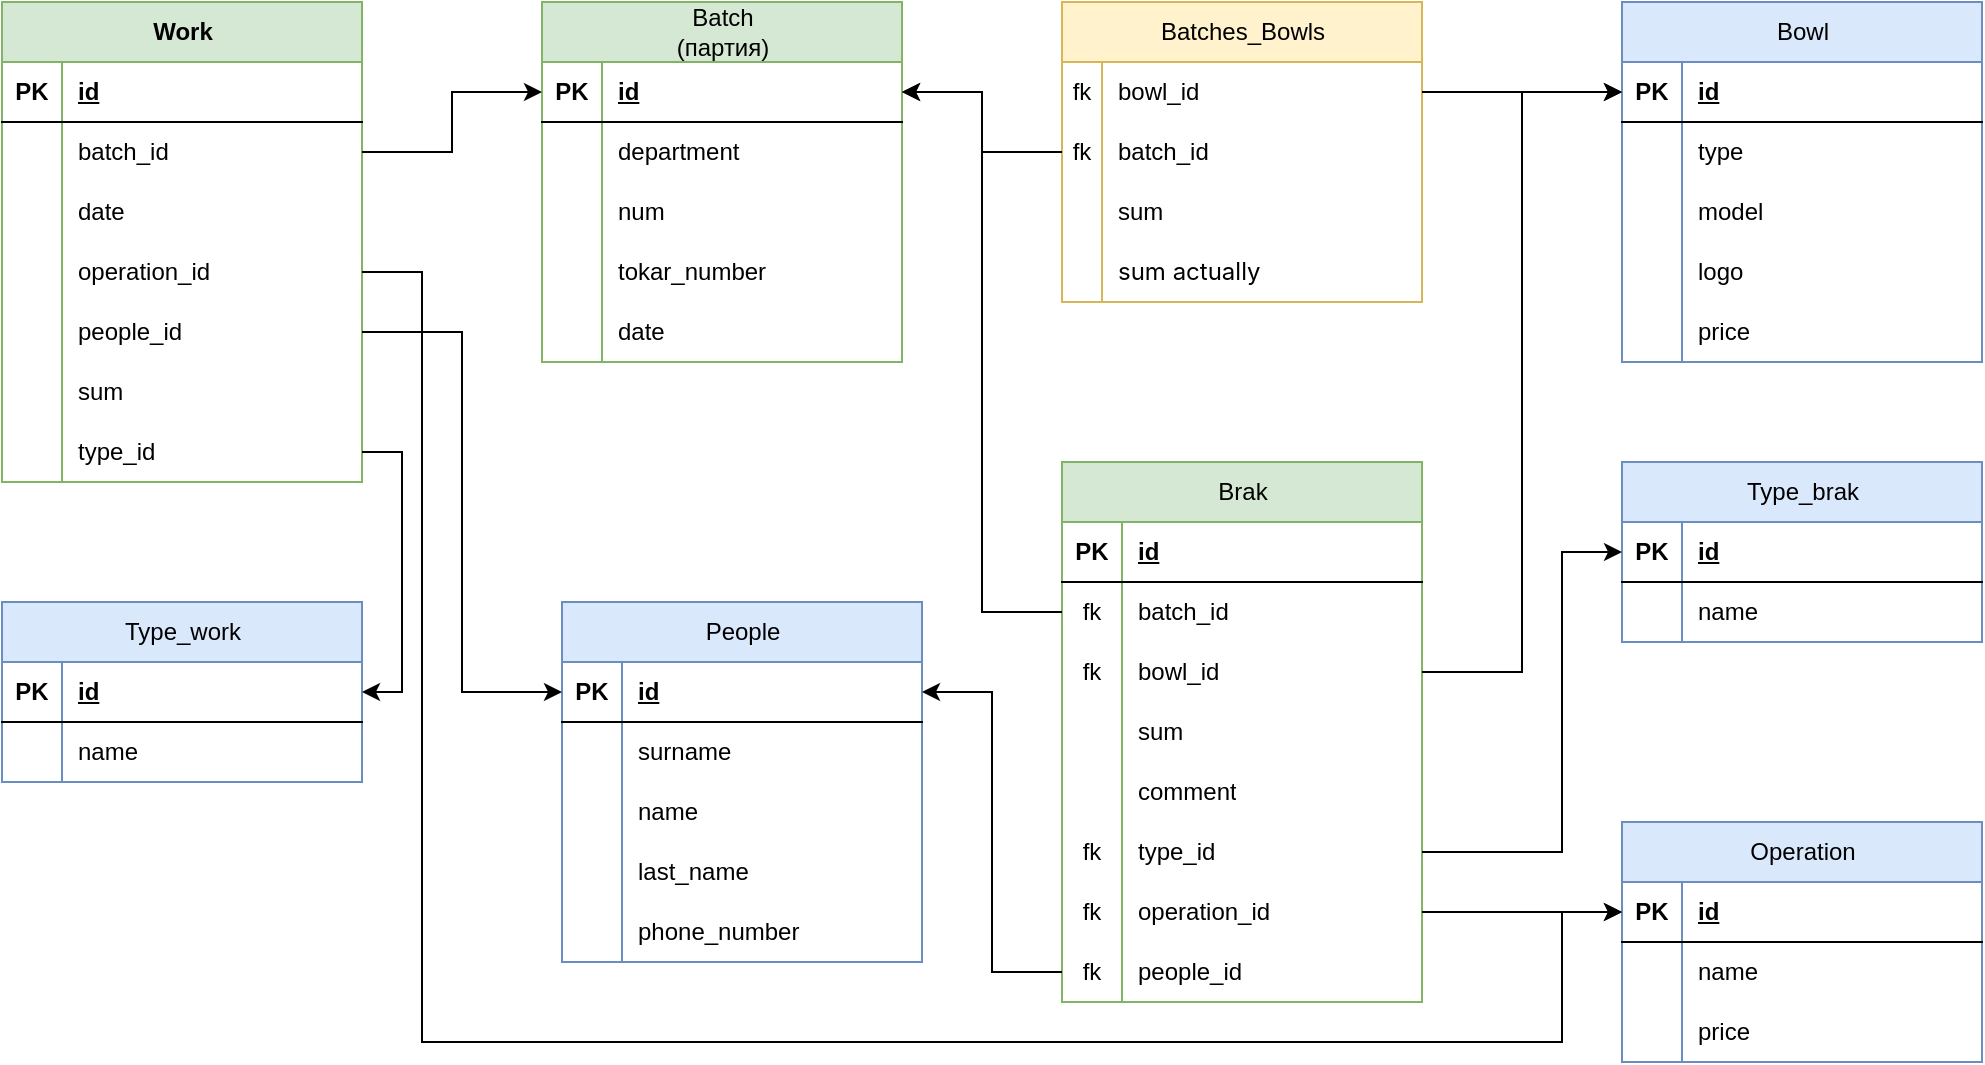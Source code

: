 <mxfile version="24.5.2" type="github">
  <diagram name="Страница — 1" id="gfFLgYDy10Q48hrOroUY">
    <mxGraphModel dx="2199" dy="769" grid="1" gridSize="10" guides="1" tooltips="1" connect="1" arrows="1" fold="1" page="1" pageScale="1" pageWidth="827" pageHeight="1169" math="0" shadow="0">
      <root>
        <mxCell id="0" />
        <mxCell id="1" parent="0" />
        <mxCell id="RR7sLdGlUV7r5lD3PYXW-37" value="&lt;span style=&quot;font-weight: 400; text-wrap: wrap;&quot;&gt;Batch (партия)&lt;/span&gt;" style="shape=table;startSize=30;container=1;collapsible=1;childLayout=tableLayout;fixedRows=1;rowLines=0;fontStyle=1;align=center;resizeLast=1;html=1;fillColor=#d5e8d4;strokeColor=#82b366;" parent="1" vertex="1">
          <mxGeometry x="60" y="310" width="180" height="180" as="geometry" />
        </mxCell>
        <mxCell id="RR7sLdGlUV7r5lD3PYXW-38" value="" style="shape=tableRow;horizontal=0;startSize=0;swimlaneHead=0;swimlaneBody=0;fillColor=none;collapsible=0;dropTarget=0;points=[[0,0.5],[1,0.5]];portConstraint=eastwest;top=0;left=0;right=0;bottom=1;" parent="RR7sLdGlUV7r5lD3PYXW-37" vertex="1">
          <mxGeometry y="30" width="180" height="30" as="geometry" />
        </mxCell>
        <mxCell id="RR7sLdGlUV7r5lD3PYXW-39" value="PK" style="shape=partialRectangle;connectable=0;fillColor=none;top=0;left=0;bottom=0;right=0;fontStyle=1;overflow=hidden;whiteSpace=wrap;html=1;" parent="RR7sLdGlUV7r5lD3PYXW-38" vertex="1">
          <mxGeometry width="30" height="30" as="geometry">
            <mxRectangle width="30" height="30" as="alternateBounds" />
          </mxGeometry>
        </mxCell>
        <mxCell id="RR7sLdGlUV7r5lD3PYXW-40" value="id" style="shape=partialRectangle;connectable=0;fillColor=none;top=0;left=0;bottom=0;right=0;align=left;spacingLeft=6;fontStyle=5;overflow=hidden;whiteSpace=wrap;html=1;" parent="RR7sLdGlUV7r5lD3PYXW-38" vertex="1">
          <mxGeometry x="30" width="150" height="30" as="geometry">
            <mxRectangle width="150" height="30" as="alternateBounds" />
          </mxGeometry>
        </mxCell>
        <mxCell id="RR7sLdGlUV7r5lD3PYXW-47" value="" style="shape=tableRow;horizontal=0;startSize=0;swimlaneHead=0;swimlaneBody=0;fillColor=none;collapsible=0;dropTarget=0;points=[[0,0.5],[1,0.5]];portConstraint=eastwest;top=0;left=0;right=0;bottom=0;" parent="RR7sLdGlUV7r5lD3PYXW-37" vertex="1">
          <mxGeometry y="60" width="180" height="30" as="geometry" />
        </mxCell>
        <mxCell id="RR7sLdGlUV7r5lD3PYXW-48" value="" style="shape=partialRectangle;connectable=0;fillColor=none;top=0;left=0;bottom=0;right=0;editable=1;overflow=hidden;whiteSpace=wrap;html=1;" parent="RR7sLdGlUV7r5lD3PYXW-47" vertex="1">
          <mxGeometry width="30" height="30" as="geometry">
            <mxRectangle width="30" height="30" as="alternateBounds" />
          </mxGeometry>
        </mxCell>
        <mxCell id="RR7sLdGlUV7r5lD3PYXW-49" value="department" style="shape=partialRectangle;connectable=0;fillColor=none;top=0;left=0;bottom=0;right=0;align=left;spacingLeft=6;overflow=hidden;whiteSpace=wrap;html=1;" parent="RR7sLdGlUV7r5lD3PYXW-47" vertex="1">
          <mxGeometry x="30" width="150" height="30" as="geometry">
            <mxRectangle width="150" height="30" as="alternateBounds" />
          </mxGeometry>
        </mxCell>
        <mxCell id="RR7sLdGlUV7r5lD3PYXW-41" value="" style="shape=tableRow;horizontal=0;startSize=0;swimlaneHead=0;swimlaneBody=0;fillColor=none;collapsible=0;dropTarget=0;points=[[0,0.5],[1,0.5]];portConstraint=eastwest;top=0;left=0;right=0;bottom=0;" parent="RR7sLdGlUV7r5lD3PYXW-37" vertex="1">
          <mxGeometry y="90" width="180" height="30" as="geometry" />
        </mxCell>
        <mxCell id="RR7sLdGlUV7r5lD3PYXW-42" value="" style="shape=partialRectangle;connectable=0;fillColor=none;top=0;left=0;bottom=0;right=0;editable=1;overflow=hidden;whiteSpace=wrap;html=1;" parent="RR7sLdGlUV7r5lD3PYXW-41" vertex="1">
          <mxGeometry width="30" height="30" as="geometry">
            <mxRectangle width="30" height="30" as="alternateBounds" />
          </mxGeometry>
        </mxCell>
        <mxCell id="RR7sLdGlUV7r5lD3PYXW-43" value="num" style="shape=partialRectangle;connectable=0;fillColor=none;top=0;left=0;bottom=0;right=0;align=left;spacingLeft=6;overflow=hidden;whiteSpace=wrap;html=1;" parent="RR7sLdGlUV7r5lD3PYXW-41" vertex="1">
          <mxGeometry x="30" width="150" height="30" as="geometry">
            <mxRectangle width="150" height="30" as="alternateBounds" />
          </mxGeometry>
        </mxCell>
        <mxCell id="RR7sLdGlUV7r5lD3PYXW-107" value="" style="shape=tableRow;horizontal=0;startSize=0;swimlaneHead=0;swimlaneBody=0;fillColor=none;collapsible=0;dropTarget=0;points=[[0,0.5],[1,0.5]];portConstraint=eastwest;top=0;left=0;right=0;bottom=0;" parent="RR7sLdGlUV7r5lD3PYXW-37" vertex="1">
          <mxGeometry y="120" width="180" height="30" as="geometry" />
        </mxCell>
        <mxCell id="RR7sLdGlUV7r5lD3PYXW-108" value="" style="shape=partialRectangle;connectable=0;fillColor=none;top=0;left=0;bottom=0;right=0;editable=1;overflow=hidden;whiteSpace=wrap;html=1;" parent="RR7sLdGlUV7r5lD3PYXW-107" vertex="1">
          <mxGeometry width="30" height="30" as="geometry">
            <mxRectangle width="30" height="30" as="alternateBounds" />
          </mxGeometry>
        </mxCell>
        <mxCell id="RR7sLdGlUV7r5lD3PYXW-109" value="tokar_number" style="shape=partialRectangle;connectable=0;fillColor=none;top=0;left=0;bottom=0;right=0;align=left;spacingLeft=6;overflow=hidden;whiteSpace=wrap;html=1;" parent="RR7sLdGlUV7r5lD3PYXW-107" vertex="1">
          <mxGeometry x="30" width="150" height="30" as="geometry">
            <mxRectangle width="150" height="30" as="alternateBounds" />
          </mxGeometry>
        </mxCell>
        <mxCell id="RR7sLdGlUV7r5lD3PYXW-44" value="" style="shape=tableRow;horizontal=0;startSize=0;swimlaneHead=0;swimlaneBody=0;fillColor=none;collapsible=0;dropTarget=0;points=[[0,0.5],[1,0.5]];portConstraint=eastwest;top=0;left=0;right=0;bottom=0;" parent="RR7sLdGlUV7r5lD3PYXW-37" vertex="1">
          <mxGeometry y="150" width="180" height="30" as="geometry" />
        </mxCell>
        <mxCell id="RR7sLdGlUV7r5lD3PYXW-45" value="" style="shape=partialRectangle;connectable=0;fillColor=none;top=0;left=0;bottom=0;right=0;editable=1;overflow=hidden;whiteSpace=wrap;html=1;" parent="RR7sLdGlUV7r5lD3PYXW-44" vertex="1">
          <mxGeometry width="30" height="30" as="geometry">
            <mxRectangle width="30" height="30" as="alternateBounds" />
          </mxGeometry>
        </mxCell>
        <mxCell id="RR7sLdGlUV7r5lD3PYXW-46" value="date" style="shape=partialRectangle;connectable=0;fillColor=none;top=0;left=0;bottom=0;right=0;align=left;spacingLeft=6;overflow=hidden;whiteSpace=wrap;html=1;" parent="RR7sLdGlUV7r5lD3PYXW-44" vertex="1">
          <mxGeometry x="30" width="150" height="30" as="geometry">
            <mxRectangle width="150" height="30" as="alternateBounds" />
          </mxGeometry>
        </mxCell>
        <mxCell id="RR7sLdGlUV7r5lD3PYXW-54" value="&lt;span style=&quot;font-weight: 400; text-wrap: wrap;&quot;&gt;Batches_Bowls&lt;/span&gt;" style="shape=table;startSize=30;container=1;collapsible=1;childLayout=tableLayout;fixedRows=1;rowLines=0;fontStyle=1;align=center;resizeLast=1;html=1;fillColor=#fff2cc;strokeColor=#d6b656;" parent="1" vertex="1">
          <mxGeometry x="320" y="310" width="180" height="150" as="geometry">
            <mxRectangle x="300" y="90" width="120" height="30" as="alternateBounds" />
          </mxGeometry>
        </mxCell>
        <mxCell id="RR7sLdGlUV7r5lD3PYXW-58" value="" style="shape=tableRow;horizontal=0;startSize=0;swimlaneHead=0;swimlaneBody=0;fillColor=none;collapsible=0;dropTarget=0;points=[[0,0.5],[1,0.5]];portConstraint=eastwest;top=0;left=0;right=0;bottom=0;" parent="RR7sLdGlUV7r5lD3PYXW-54" vertex="1">
          <mxGeometry y="30" width="180" height="30" as="geometry" />
        </mxCell>
        <mxCell id="RR7sLdGlUV7r5lD3PYXW-59" value="fk" style="shape=partialRectangle;connectable=0;fillColor=none;top=0;left=0;bottom=0;right=0;editable=1;overflow=hidden;whiteSpace=wrap;html=1;" parent="RR7sLdGlUV7r5lD3PYXW-58" vertex="1">
          <mxGeometry width="20" height="30" as="geometry">
            <mxRectangle width="20" height="30" as="alternateBounds" />
          </mxGeometry>
        </mxCell>
        <mxCell id="RR7sLdGlUV7r5lD3PYXW-60" value="bowl_id" style="shape=partialRectangle;connectable=0;fillColor=none;top=0;left=0;bottom=0;right=0;align=left;spacingLeft=6;overflow=hidden;whiteSpace=wrap;html=1;" parent="RR7sLdGlUV7r5lD3PYXW-58" vertex="1">
          <mxGeometry x="20" width="160" height="30" as="geometry">
            <mxRectangle width="160" height="30" as="alternateBounds" />
          </mxGeometry>
        </mxCell>
        <mxCell id="RR7sLdGlUV7r5lD3PYXW-61" value="" style="shape=tableRow;horizontal=0;startSize=0;swimlaneHead=0;swimlaneBody=0;fillColor=none;collapsible=0;dropTarget=0;points=[[0,0.5],[1,0.5]];portConstraint=eastwest;top=0;left=0;right=0;bottom=0;" parent="RR7sLdGlUV7r5lD3PYXW-54" vertex="1">
          <mxGeometry y="60" width="180" height="30" as="geometry" />
        </mxCell>
        <mxCell id="RR7sLdGlUV7r5lD3PYXW-62" value="fk" style="shape=partialRectangle;connectable=0;fillColor=none;top=0;left=0;bottom=0;right=0;editable=1;overflow=hidden;whiteSpace=wrap;html=1;" parent="RR7sLdGlUV7r5lD3PYXW-61" vertex="1">
          <mxGeometry width="20" height="30" as="geometry">
            <mxRectangle width="20" height="30" as="alternateBounds" />
          </mxGeometry>
        </mxCell>
        <mxCell id="RR7sLdGlUV7r5lD3PYXW-63" value="batch_id" style="shape=partialRectangle;connectable=0;fillColor=none;top=0;left=0;bottom=0;right=0;align=left;spacingLeft=6;overflow=hidden;whiteSpace=wrap;html=1;" parent="RR7sLdGlUV7r5lD3PYXW-61" vertex="1">
          <mxGeometry x="20" width="160" height="30" as="geometry">
            <mxRectangle width="160" height="30" as="alternateBounds" />
          </mxGeometry>
        </mxCell>
        <mxCell id="RR7sLdGlUV7r5lD3PYXW-64" value="" style="shape=tableRow;horizontal=0;startSize=0;swimlaneHead=0;swimlaneBody=0;fillColor=none;collapsible=0;dropTarget=0;points=[[0,0.5],[1,0.5]];portConstraint=eastwest;top=0;left=0;right=0;bottom=0;" parent="RR7sLdGlUV7r5lD3PYXW-54" vertex="1">
          <mxGeometry y="90" width="180" height="30" as="geometry" />
        </mxCell>
        <mxCell id="RR7sLdGlUV7r5lD3PYXW-65" value="" style="shape=partialRectangle;connectable=0;fillColor=none;top=0;left=0;bottom=0;right=0;editable=1;overflow=hidden;whiteSpace=wrap;html=1;" parent="RR7sLdGlUV7r5lD3PYXW-64" vertex="1">
          <mxGeometry width="20" height="30" as="geometry">
            <mxRectangle width="20" height="30" as="alternateBounds" />
          </mxGeometry>
        </mxCell>
        <mxCell id="RR7sLdGlUV7r5lD3PYXW-66" value="sum" style="shape=partialRectangle;connectable=0;fillColor=none;top=0;left=0;bottom=0;right=0;align=left;spacingLeft=6;overflow=hidden;whiteSpace=wrap;html=1;" parent="RR7sLdGlUV7r5lD3PYXW-64" vertex="1">
          <mxGeometry x="20" width="160" height="30" as="geometry">
            <mxRectangle width="160" height="30" as="alternateBounds" />
          </mxGeometry>
        </mxCell>
        <mxCell id="RR7sLdGlUV7r5lD3PYXW-98" value="" style="shape=tableRow;horizontal=0;startSize=0;swimlaneHead=0;swimlaneBody=0;fillColor=none;collapsible=0;dropTarget=0;points=[[0,0.5],[1,0.5]];portConstraint=eastwest;top=0;left=0;right=0;bottom=0;" parent="RR7sLdGlUV7r5lD3PYXW-54" vertex="1">
          <mxGeometry y="120" width="180" height="30" as="geometry" />
        </mxCell>
        <mxCell id="RR7sLdGlUV7r5lD3PYXW-99" value="" style="shape=partialRectangle;connectable=0;fillColor=none;top=0;left=0;bottom=0;right=0;editable=1;overflow=hidden;whiteSpace=wrap;html=1;" parent="RR7sLdGlUV7r5lD3PYXW-98" vertex="1">
          <mxGeometry width="20" height="30" as="geometry">
            <mxRectangle width="20" height="30" as="alternateBounds" />
          </mxGeometry>
        </mxCell>
        <mxCell id="RR7sLdGlUV7r5lD3PYXW-100" value="&lt;span style=&quot;font-family: &amp;quot;YS Text&amp;quot;, -apple-system, BlinkMacSystemFont, Arial, Helvetica, sans-serif; white-space-collapse: preserve; background-color: rgba(255, 255, 255, 0.05);&quot;&gt;sum actually&lt;/span&gt;" style="shape=partialRectangle;connectable=0;fillColor=none;top=0;left=0;bottom=0;right=0;align=left;spacingLeft=6;overflow=hidden;whiteSpace=wrap;html=1;" parent="RR7sLdGlUV7r5lD3PYXW-98" vertex="1">
          <mxGeometry x="20" width="160" height="30" as="geometry">
            <mxRectangle width="160" height="30" as="alternateBounds" />
          </mxGeometry>
        </mxCell>
        <mxCell id="RR7sLdGlUV7r5lD3PYXW-67" value="&lt;span style=&quot;font-weight: 400; text-wrap: wrap;&quot;&gt;Bowl&lt;/span&gt;" style="shape=table;startSize=30;container=1;collapsible=1;childLayout=tableLayout;fixedRows=1;rowLines=0;fontStyle=1;align=center;resizeLast=1;html=1;fillColor=#dae8fc;strokeColor=#6c8ebf;" parent="1" vertex="1">
          <mxGeometry x="600" y="310" width="180" height="180" as="geometry" />
        </mxCell>
        <mxCell id="RR7sLdGlUV7r5lD3PYXW-68" value="" style="shape=tableRow;horizontal=0;startSize=0;swimlaneHead=0;swimlaneBody=0;fillColor=none;collapsible=0;dropTarget=0;points=[[0,0.5],[1,0.5]];portConstraint=eastwest;top=0;left=0;right=0;bottom=1;" parent="RR7sLdGlUV7r5lD3PYXW-67" vertex="1">
          <mxGeometry y="30" width="180" height="30" as="geometry" />
        </mxCell>
        <mxCell id="RR7sLdGlUV7r5lD3PYXW-69" value="PK" style="shape=partialRectangle;connectable=0;fillColor=none;top=0;left=0;bottom=0;right=0;fontStyle=1;overflow=hidden;whiteSpace=wrap;html=1;" parent="RR7sLdGlUV7r5lD3PYXW-68" vertex="1">
          <mxGeometry width="30" height="30" as="geometry">
            <mxRectangle width="30" height="30" as="alternateBounds" />
          </mxGeometry>
        </mxCell>
        <mxCell id="RR7sLdGlUV7r5lD3PYXW-70" value="id" style="shape=partialRectangle;connectable=0;fillColor=none;top=0;left=0;bottom=0;right=0;align=left;spacingLeft=6;fontStyle=5;overflow=hidden;whiteSpace=wrap;html=1;" parent="RR7sLdGlUV7r5lD3PYXW-68" vertex="1">
          <mxGeometry x="30" width="150" height="30" as="geometry">
            <mxRectangle width="150" height="30" as="alternateBounds" />
          </mxGeometry>
        </mxCell>
        <mxCell id="RR7sLdGlUV7r5lD3PYXW-71" value="" style="shape=tableRow;horizontal=0;startSize=0;swimlaneHead=0;swimlaneBody=0;fillColor=none;collapsible=0;dropTarget=0;points=[[0,0.5],[1,0.5]];portConstraint=eastwest;top=0;left=0;right=0;bottom=0;" parent="RR7sLdGlUV7r5lD3PYXW-67" vertex="1">
          <mxGeometry y="60" width="180" height="30" as="geometry" />
        </mxCell>
        <mxCell id="RR7sLdGlUV7r5lD3PYXW-72" value="" style="shape=partialRectangle;connectable=0;fillColor=none;top=0;left=0;bottom=0;right=0;editable=1;overflow=hidden;whiteSpace=wrap;html=1;" parent="RR7sLdGlUV7r5lD3PYXW-71" vertex="1">
          <mxGeometry width="30" height="30" as="geometry">
            <mxRectangle width="30" height="30" as="alternateBounds" />
          </mxGeometry>
        </mxCell>
        <mxCell id="RR7sLdGlUV7r5lD3PYXW-73" value="type" style="shape=partialRectangle;connectable=0;fillColor=none;top=0;left=0;bottom=0;right=0;align=left;spacingLeft=6;overflow=hidden;whiteSpace=wrap;html=1;" parent="RR7sLdGlUV7r5lD3PYXW-71" vertex="1">
          <mxGeometry x="30" width="150" height="30" as="geometry">
            <mxRectangle width="150" height="30" as="alternateBounds" />
          </mxGeometry>
        </mxCell>
        <mxCell id="RR7sLdGlUV7r5lD3PYXW-74" value="" style="shape=tableRow;horizontal=0;startSize=0;swimlaneHead=0;swimlaneBody=0;fillColor=none;collapsible=0;dropTarget=0;points=[[0,0.5],[1,0.5]];portConstraint=eastwest;top=0;left=0;right=0;bottom=0;" parent="RR7sLdGlUV7r5lD3PYXW-67" vertex="1">
          <mxGeometry y="90" width="180" height="30" as="geometry" />
        </mxCell>
        <mxCell id="RR7sLdGlUV7r5lD3PYXW-75" value="" style="shape=partialRectangle;connectable=0;fillColor=none;top=0;left=0;bottom=0;right=0;editable=1;overflow=hidden;whiteSpace=wrap;html=1;" parent="RR7sLdGlUV7r5lD3PYXW-74" vertex="1">
          <mxGeometry width="30" height="30" as="geometry">
            <mxRectangle width="30" height="30" as="alternateBounds" />
          </mxGeometry>
        </mxCell>
        <mxCell id="RR7sLdGlUV7r5lD3PYXW-76" value="model" style="shape=partialRectangle;connectable=0;fillColor=none;top=0;left=0;bottom=0;right=0;align=left;spacingLeft=6;overflow=hidden;whiteSpace=wrap;html=1;" parent="RR7sLdGlUV7r5lD3PYXW-74" vertex="1">
          <mxGeometry x="30" width="150" height="30" as="geometry">
            <mxRectangle width="150" height="30" as="alternateBounds" />
          </mxGeometry>
        </mxCell>
        <mxCell id="RR7sLdGlUV7r5lD3PYXW-77" value="" style="shape=tableRow;horizontal=0;startSize=0;swimlaneHead=0;swimlaneBody=0;fillColor=none;collapsible=0;dropTarget=0;points=[[0,0.5],[1,0.5]];portConstraint=eastwest;top=0;left=0;right=0;bottom=0;" parent="RR7sLdGlUV7r5lD3PYXW-67" vertex="1">
          <mxGeometry y="120" width="180" height="30" as="geometry" />
        </mxCell>
        <mxCell id="RR7sLdGlUV7r5lD3PYXW-78" value="" style="shape=partialRectangle;connectable=0;fillColor=none;top=0;left=0;bottom=0;right=0;editable=1;overflow=hidden;whiteSpace=wrap;html=1;" parent="RR7sLdGlUV7r5lD3PYXW-77" vertex="1">
          <mxGeometry width="30" height="30" as="geometry">
            <mxRectangle width="30" height="30" as="alternateBounds" />
          </mxGeometry>
        </mxCell>
        <mxCell id="RR7sLdGlUV7r5lD3PYXW-79" value="logo" style="shape=partialRectangle;connectable=0;fillColor=none;top=0;left=0;bottom=0;right=0;align=left;spacingLeft=6;overflow=hidden;whiteSpace=wrap;html=1;" parent="RR7sLdGlUV7r5lD3PYXW-77" vertex="1">
          <mxGeometry x="30" width="150" height="30" as="geometry">
            <mxRectangle width="150" height="30" as="alternateBounds" />
          </mxGeometry>
        </mxCell>
        <mxCell id="RR7sLdGlUV7r5lD3PYXW-80" value="" style="shape=tableRow;horizontal=0;startSize=0;swimlaneHead=0;swimlaneBody=0;fillColor=none;collapsible=0;dropTarget=0;points=[[0,0.5],[1,0.5]];portConstraint=eastwest;top=0;left=0;right=0;bottom=0;" parent="RR7sLdGlUV7r5lD3PYXW-67" vertex="1">
          <mxGeometry y="150" width="180" height="30" as="geometry" />
        </mxCell>
        <mxCell id="RR7sLdGlUV7r5lD3PYXW-81" value="" style="shape=partialRectangle;connectable=0;fillColor=none;top=0;left=0;bottom=0;right=0;editable=1;overflow=hidden;whiteSpace=wrap;html=1;" parent="RR7sLdGlUV7r5lD3PYXW-80" vertex="1">
          <mxGeometry width="30" height="30" as="geometry">
            <mxRectangle width="30" height="30" as="alternateBounds" />
          </mxGeometry>
        </mxCell>
        <mxCell id="RR7sLdGlUV7r5lD3PYXW-82" value="price" style="shape=partialRectangle;connectable=0;fillColor=none;top=0;left=0;bottom=0;right=0;align=left;spacingLeft=6;overflow=hidden;whiteSpace=wrap;html=1;" parent="RR7sLdGlUV7r5lD3PYXW-80" vertex="1">
          <mxGeometry x="30" width="150" height="30" as="geometry">
            <mxRectangle width="150" height="30" as="alternateBounds" />
          </mxGeometry>
        </mxCell>
        <mxCell id="RR7sLdGlUV7r5lD3PYXW-110" style="edgeStyle=orthogonalEdgeStyle;rounded=0;orthogonalLoop=1;jettySize=auto;html=1;entryX=1;entryY=0.5;entryDx=0;entryDy=0;" parent="1" source="RR7sLdGlUV7r5lD3PYXW-61" target="RR7sLdGlUV7r5lD3PYXW-38" edge="1">
          <mxGeometry relative="1" as="geometry" />
        </mxCell>
        <mxCell id="RR7sLdGlUV7r5lD3PYXW-111" style="edgeStyle=orthogonalEdgeStyle;rounded=0;orthogonalLoop=1;jettySize=auto;html=1;" parent="1" source="RR7sLdGlUV7r5lD3PYXW-58" target="RR7sLdGlUV7r5lD3PYXW-68" edge="1">
          <mxGeometry relative="1" as="geometry" />
        </mxCell>
        <mxCell id="RR7sLdGlUV7r5lD3PYXW-112" value="&lt;span style=&quot;font-weight: 400; text-wrap: wrap;&quot;&gt;Brak&lt;/span&gt;" style="shape=table;startSize=30;container=1;collapsible=1;childLayout=tableLayout;fixedRows=1;rowLines=0;fontStyle=1;align=center;resizeLast=1;html=1;fillColor=#d5e8d4;strokeColor=#82b366;" parent="1" vertex="1">
          <mxGeometry x="320" y="540" width="180" height="270" as="geometry" />
        </mxCell>
        <mxCell id="RR7sLdGlUV7r5lD3PYXW-113" value="" style="shape=tableRow;horizontal=0;startSize=0;swimlaneHead=0;swimlaneBody=0;fillColor=none;collapsible=0;dropTarget=0;points=[[0,0.5],[1,0.5]];portConstraint=eastwest;top=0;left=0;right=0;bottom=1;" parent="RR7sLdGlUV7r5lD3PYXW-112" vertex="1">
          <mxGeometry y="30" width="180" height="30" as="geometry" />
        </mxCell>
        <mxCell id="RR7sLdGlUV7r5lD3PYXW-114" value="PK" style="shape=partialRectangle;connectable=0;fillColor=none;top=0;left=0;bottom=0;right=0;fontStyle=1;overflow=hidden;whiteSpace=wrap;html=1;" parent="RR7sLdGlUV7r5lD3PYXW-113" vertex="1">
          <mxGeometry width="30" height="30" as="geometry">
            <mxRectangle width="30" height="30" as="alternateBounds" />
          </mxGeometry>
        </mxCell>
        <mxCell id="RR7sLdGlUV7r5lD3PYXW-115" value="id" style="shape=partialRectangle;connectable=0;fillColor=none;top=0;left=0;bottom=0;right=0;align=left;spacingLeft=6;fontStyle=5;overflow=hidden;whiteSpace=wrap;html=1;" parent="RR7sLdGlUV7r5lD3PYXW-113" vertex="1">
          <mxGeometry x="30" width="150" height="30" as="geometry">
            <mxRectangle width="150" height="30" as="alternateBounds" />
          </mxGeometry>
        </mxCell>
        <mxCell id="RR7sLdGlUV7r5lD3PYXW-116" value="" style="shape=tableRow;horizontal=0;startSize=0;swimlaneHead=0;swimlaneBody=0;fillColor=none;collapsible=0;dropTarget=0;points=[[0,0.5],[1,0.5]];portConstraint=eastwest;top=0;left=0;right=0;bottom=0;" parent="RR7sLdGlUV7r5lD3PYXW-112" vertex="1">
          <mxGeometry y="60" width="180" height="30" as="geometry" />
        </mxCell>
        <mxCell id="RR7sLdGlUV7r5lD3PYXW-117" value="fk" style="shape=partialRectangle;connectable=0;fillColor=none;top=0;left=0;bottom=0;right=0;editable=1;overflow=hidden;whiteSpace=wrap;html=1;" parent="RR7sLdGlUV7r5lD3PYXW-116" vertex="1">
          <mxGeometry width="30" height="30" as="geometry">
            <mxRectangle width="30" height="30" as="alternateBounds" />
          </mxGeometry>
        </mxCell>
        <mxCell id="RR7sLdGlUV7r5lD3PYXW-118" value="batch_id" style="shape=partialRectangle;connectable=0;fillColor=none;top=0;left=0;bottom=0;right=0;align=left;spacingLeft=6;overflow=hidden;whiteSpace=wrap;html=1;" parent="RR7sLdGlUV7r5lD3PYXW-116" vertex="1">
          <mxGeometry x="30" width="150" height="30" as="geometry">
            <mxRectangle width="150" height="30" as="alternateBounds" />
          </mxGeometry>
        </mxCell>
        <mxCell id="RR7sLdGlUV7r5lD3PYXW-119" value="" style="shape=tableRow;horizontal=0;startSize=0;swimlaneHead=0;swimlaneBody=0;fillColor=none;collapsible=0;dropTarget=0;points=[[0,0.5],[1,0.5]];portConstraint=eastwest;top=0;left=0;right=0;bottom=0;" parent="RR7sLdGlUV7r5lD3PYXW-112" vertex="1">
          <mxGeometry y="90" width="180" height="30" as="geometry" />
        </mxCell>
        <mxCell id="RR7sLdGlUV7r5lD3PYXW-120" value="fk" style="shape=partialRectangle;connectable=0;fillColor=none;top=0;left=0;bottom=0;right=0;editable=1;overflow=hidden;whiteSpace=wrap;html=1;" parent="RR7sLdGlUV7r5lD3PYXW-119" vertex="1">
          <mxGeometry width="30" height="30" as="geometry">
            <mxRectangle width="30" height="30" as="alternateBounds" />
          </mxGeometry>
        </mxCell>
        <mxCell id="RR7sLdGlUV7r5lD3PYXW-121" value="bowl_id" style="shape=partialRectangle;connectable=0;fillColor=none;top=0;left=0;bottom=0;right=0;align=left;spacingLeft=6;overflow=hidden;whiteSpace=wrap;html=1;" parent="RR7sLdGlUV7r5lD3PYXW-119" vertex="1">
          <mxGeometry x="30" width="150" height="30" as="geometry">
            <mxRectangle width="150" height="30" as="alternateBounds" />
          </mxGeometry>
        </mxCell>
        <mxCell id="IG7BOhzl7RcVh7cyokmV-1" value="" style="shape=tableRow;horizontal=0;startSize=0;swimlaneHead=0;swimlaneBody=0;fillColor=none;collapsible=0;dropTarget=0;points=[[0,0.5],[1,0.5]];portConstraint=eastwest;top=0;left=0;right=0;bottom=0;" vertex="1" parent="RR7sLdGlUV7r5lD3PYXW-112">
          <mxGeometry y="120" width="180" height="30" as="geometry" />
        </mxCell>
        <mxCell id="IG7BOhzl7RcVh7cyokmV-2" value="" style="shape=partialRectangle;connectable=0;fillColor=none;top=0;left=0;bottom=0;right=0;editable=1;overflow=hidden;whiteSpace=wrap;html=1;" vertex="1" parent="IG7BOhzl7RcVh7cyokmV-1">
          <mxGeometry width="30" height="30" as="geometry">
            <mxRectangle width="30" height="30" as="alternateBounds" />
          </mxGeometry>
        </mxCell>
        <mxCell id="IG7BOhzl7RcVh7cyokmV-3" value="sum" style="shape=partialRectangle;connectable=0;fillColor=none;top=0;left=0;bottom=0;right=0;align=left;spacingLeft=6;overflow=hidden;whiteSpace=wrap;html=1;" vertex="1" parent="IG7BOhzl7RcVh7cyokmV-1">
          <mxGeometry x="30" width="150" height="30" as="geometry">
            <mxRectangle width="150" height="30" as="alternateBounds" />
          </mxGeometry>
        </mxCell>
        <mxCell id="IG7BOhzl7RcVh7cyokmV-44" value="" style="shape=tableRow;horizontal=0;startSize=0;swimlaneHead=0;swimlaneBody=0;fillColor=none;collapsible=0;dropTarget=0;points=[[0,0.5],[1,0.5]];portConstraint=eastwest;top=0;left=0;right=0;bottom=0;" vertex="1" parent="RR7sLdGlUV7r5lD3PYXW-112">
          <mxGeometry y="150" width="180" height="30" as="geometry" />
        </mxCell>
        <mxCell id="IG7BOhzl7RcVh7cyokmV-45" value="" style="shape=partialRectangle;connectable=0;fillColor=none;top=0;left=0;bottom=0;right=0;editable=1;overflow=hidden;whiteSpace=wrap;html=1;" vertex="1" parent="IG7BOhzl7RcVh7cyokmV-44">
          <mxGeometry width="30" height="30" as="geometry">
            <mxRectangle width="30" height="30" as="alternateBounds" />
          </mxGeometry>
        </mxCell>
        <mxCell id="IG7BOhzl7RcVh7cyokmV-46" value="comment" style="shape=partialRectangle;connectable=0;fillColor=none;top=0;left=0;bottom=0;right=0;align=left;spacingLeft=6;overflow=hidden;whiteSpace=wrap;html=1;" vertex="1" parent="IG7BOhzl7RcVh7cyokmV-44">
          <mxGeometry x="30" width="150" height="30" as="geometry">
            <mxRectangle width="150" height="30" as="alternateBounds" />
          </mxGeometry>
        </mxCell>
        <mxCell id="IG7BOhzl7RcVh7cyokmV-4" value="" style="shape=tableRow;horizontal=0;startSize=0;swimlaneHead=0;swimlaneBody=0;fillColor=none;collapsible=0;dropTarget=0;points=[[0,0.5],[1,0.5]];portConstraint=eastwest;top=0;left=0;right=0;bottom=0;" vertex="1" parent="RR7sLdGlUV7r5lD3PYXW-112">
          <mxGeometry y="180" width="180" height="30" as="geometry" />
        </mxCell>
        <mxCell id="IG7BOhzl7RcVh7cyokmV-5" value="fk" style="shape=partialRectangle;connectable=0;fillColor=none;top=0;left=0;bottom=0;right=0;editable=1;overflow=hidden;whiteSpace=wrap;html=1;" vertex="1" parent="IG7BOhzl7RcVh7cyokmV-4">
          <mxGeometry width="30" height="30" as="geometry">
            <mxRectangle width="30" height="30" as="alternateBounds" />
          </mxGeometry>
        </mxCell>
        <mxCell id="IG7BOhzl7RcVh7cyokmV-6" value="type_id" style="shape=partialRectangle;connectable=0;fillColor=none;top=0;left=0;bottom=0;right=0;align=left;spacingLeft=6;overflow=hidden;whiteSpace=wrap;html=1;" vertex="1" parent="IG7BOhzl7RcVh7cyokmV-4">
          <mxGeometry x="30" width="150" height="30" as="geometry">
            <mxRectangle width="150" height="30" as="alternateBounds" />
          </mxGeometry>
        </mxCell>
        <mxCell id="IG7BOhzl7RcVh7cyokmV-40" value="" style="shape=tableRow;horizontal=0;startSize=0;swimlaneHead=0;swimlaneBody=0;fillColor=none;collapsible=0;dropTarget=0;points=[[0,0.5],[1,0.5]];portConstraint=eastwest;top=0;left=0;right=0;bottom=0;" vertex="1" parent="RR7sLdGlUV7r5lD3PYXW-112">
          <mxGeometry y="210" width="180" height="30" as="geometry" />
        </mxCell>
        <mxCell id="IG7BOhzl7RcVh7cyokmV-41" value="fk" style="shape=partialRectangle;connectable=0;fillColor=none;top=0;left=0;bottom=0;right=0;editable=1;overflow=hidden;whiteSpace=wrap;html=1;" vertex="1" parent="IG7BOhzl7RcVh7cyokmV-40">
          <mxGeometry width="30" height="30" as="geometry">
            <mxRectangle width="30" height="30" as="alternateBounds" />
          </mxGeometry>
        </mxCell>
        <mxCell id="IG7BOhzl7RcVh7cyokmV-42" value="operation_id" style="shape=partialRectangle;connectable=0;fillColor=none;top=0;left=0;bottom=0;right=0;align=left;spacingLeft=6;overflow=hidden;whiteSpace=wrap;html=1;" vertex="1" parent="IG7BOhzl7RcVh7cyokmV-40">
          <mxGeometry x="30" width="150" height="30" as="geometry">
            <mxRectangle width="150" height="30" as="alternateBounds" />
          </mxGeometry>
        </mxCell>
        <mxCell id="RR7sLdGlUV7r5lD3PYXW-122" value="" style="shape=tableRow;horizontal=0;startSize=0;swimlaneHead=0;swimlaneBody=0;fillColor=none;collapsible=0;dropTarget=0;points=[[0,0.5],[1,0.5]];portConstraint=eastwest;top=0;left=0;right=0;bottom=0;" parent="RR7sLdGlUV7r5lD3PYXW-112" vertex="1">
          <mxGeometry y="240" width="180" height="30" as="geometry" />
        </mxCell>
        <mxCell id="RR7sLdGlUV7r5lD3PYXW-123" value="fk" style="shape=partialRectangle;connectable=0;fillColor=none;top=0;left=0;bottom=0;right=0;editable=1;overflow=hidden;whiteSpace=wrap;html=1;" parent="RR7sLdGlUV7r5lD3PYXW-122" vertex="1">
          <mxGeometry width="30" height="30" as="geometry">
            <mxRectangle width="30" height="30" as="alternateBounds" />
          </mxGeometry>
        </mxCell>
        <mxCell id="RR7sLdGlUV7r5lD3PYXW-124" value="people_id" style="shape=partialRectangle;connectable=0;fillColor=none;top=0;left=0;bottom=0;right=0;align=left;spacingLeft=6;overflow=hidden;whiteSpace=wrap;html=1;" parent="RR7sLdGlUV7r5lD3PYXW-122" vertex="1">
          <mxGeometry x="30" width="150" height="30" as="geometry">
            <mxRectangle width="150" height="30" as="alternateBounds" />
          </mxGeometry>
        </mxCell>
        <mxCell id="RR7sLdGlUV7r5lD3PYXW-128" style="edgeStyle=orthogonalEdgeStyle;rounded=0;orthogonalLoop=1;jettySize=auto;html=1;entryX=1;entryY=0.5;entryDx=0;entryDy=0;" parent="1" source="RR7sLdGlUV7r5lD3PYXW-116" target="RR7sLdGlUV7r5lD3PYXW-38" edge="1">
          <mxGeometry relative="1" as="geometry" />
        </mxCell>
        <mxCell id="RR7sLdGlUV7r5lD3PYXW-129" style="edgeStyle=orthogonalEdgeStyle;rounded=0;orthogonalLoop=1;jettySize=auto;html=1;entryX=0;entryY=0.5;entryDx=0;entryDy=0;" parent="1" source="RR7sLdGlUV7r5lD3PYXW-119" target="RR7sLdGlUV7r5lD3PYXW-68" edge="1">
          <mxGeometry relative="1" as="geometry" />
        </mxCell>
        <mxCell id="IG7BOhzl7RcVh7cyokmV-7" value="&lt;span style=&quot;font-weight: 400; text-wrap: wrap;&quot;&gt;Operation&lt;/span&gt;" style="shape=table;startSize=30;container=1;collapsible=1;childLayout=tableLayout;fixedRows=1;rowLines=0;fontStyle=1;align=center;resizeLast=1;html=1;fillColor=#dae8fc;strokeColor=#6c8ebf;" vertex="1" parent="1">
          <mxGeometry x="600" y="720" width="180" height="120" as="geometry" />
        </mxCell>
        <mxCell id="IG7BOhzl7RcVh7cyokmV-8" value="" style="shape=tableRow;horizontal=0;startSize=0;swimlaneHead=0;swimlaneBody=0;fillColor=none;collapsible=0;dropTarget=0;points=[[0,0.5],[1,0.5]];portConstraint=eastwest;top=0;left=0;right=0;bottom=1;" vertex="1" parent="IG7BOhzl7RcVh7cyokmV-7">
          <mxGeometry y="30" width="180" height="30" as="geometry" />
        </mxCell>
        <mxCell id="IG7BOhzl7RcVh7cyokmV-9" value="PK" style="shape=partialRectangle;connectable=0;fillColor=none;top=0;left=0;bottom=0;right=0;fontStyle=1;overflow=hidden;whiteSpace=wrap;html=1;" vertex="1" parent="IG7BOhzl7RcVh7cyokmV-8">
          <mxGeometry width="30" height="30" as="geometry">
            <mxRectangle width="30" height="30" as="alternateBounds" />
          </mxGeometry>
        </mxCell>
        <mxCell id="IG7BOhzl7RcVh7cyokmV-10" value="id" style="shape=partialRectangle;connectable=0;fillColor=none;top=0;left=0;bottom=0;right=0;align=left;spacingLeft=6;fontStyle=5;overflow=hidden;whiteSpace=wrap;html=1;" vertex="1" parent="IG7BOhzl7RcVh7cyokmV-8">
          <mxGeometry x="30" width="150" height="30" as="geometry">
            <mxRectangle width="150" height="30" as="alternateBounds" />
          </mxGeometry>
        </mxCell>
        <mxCell id="IG7BOhzl7RcVh7cyokmV-17" value="" style="shape=tableRow;horizontal=0;startSize=0;swimlaneHead=0;swimlaneBody=0;fillColor=none;collapsible=0;dropTarget=0;points=[[0,0.5],[1,0.5]];portConstraint=eastwest;top=0;left=0;right=0;bottom=0;" vertex="1" parent="IG7BOhzl7RcVh7cyokmV-7">
          <mxGeometry y="60" width="180" height="30" as="geometry" />
        </mxCell>
        <mxCell id="IG7BOhzl7RcVh7cyokmV-18" value="" style="shape=partialRectangle;connectable=0;fillColor=none;top=0;left=0;bottom=0;right=0;editable=1;overflow=hidden;whiteSpace=wrap;html=1;" vertex="1" parent="IG7BOhzl7RcVh7cyokmV-17">
          <mxGeometry width="30" height="30" as="geometry">
            <mxRectangle width="30" height="30" as="alternateBounds" />
          </mxGeometry>
        </mxCell>
        <mxCell id="IG7BOhzl7RcVh7cyokmV-19" value="name" style="shape=partialRectangle;connectable=0;fillColor=none;top=0;left=0;bottom=0;right=0;align=left;spacingLeft=6;overflow=hidden;whiteSpace=wrap;html=1;" vertex="1" parent="IG7BOhzl7RcVh7cyokmV-17">
          <mxGeometry x="30" width="150" height="30" as="geometry">
            <mxRectangle width="150" height="30" as="alternateBounds" />
          </mxGeometry>
        </mxCell>
        <mxCell id="IG7BOhzl7RcVh7cyokmV-20" value="" style="shape=tableRow;horizontal=0;startSize=0;swimlaneHead=0;swimlaneBody=0;fillColor=none;collapsible=0;dropTarget=0;points=[[0,0.5],[1,0.5]];portConstraint=eastwest;top=0;left=0;right=0;bottom=0;" vertex="1" parent="IG7BOhzl7RcVh7cyokmV-7">
          <mxGeometry y="90" width="180" height="30" as="geometry" />
        </mxCell>
        <mxCell id="IG7BOhzl7RcVh7cyokmV-21" value="" style="shape=partialRectangle;connectable=0;fillColor=none;top=0;left=0;bottom=0;right=0;editable=1;overflow=hidden;whiteSpace=wrap;html=1;" vertex="1" parent="IG7BOhzl7RcVh7cyokmV-20">
          <mxGeometry width="30" height="30" as="geometry">
            <mxRectangle width="30" height="30" as="alternateBounds" />
          </mxGeometry>
        </mxCell>
        <mxCell id="IG7BOhzl7RcVh7cyokmV-22" value="price" style="shape=partialRectangle;connectable=0;fillColor=none;top=0;left=0;bottom=0;right=0;align=left;spacingLeft=6;overflow=hidden;whiteSpace=wrap;html=1;" vertex="1" parent="IG7BOhzl7RcVh7cyokmV-20">
          <mxGeometry x="30" width="150" height="30" as="geometry">
            <mxRectangle width="150" height="30" as="alternateBounds" />
          </mxGeometry>
        </mxCell>
        <mxCell id="IG7BOhzl7RcVh7cyokmV-23" style="edgeStyle=orthogonalEdgeStyle;rounded=0;orthogonalLoop=1;jettySize=auto;html=1;exitX=1;exitY=0.5;exitDx=0;exitDy=0;entryX=0;entryY=0.5;entryDx=0;entryDy=0;" edge="1" parent="1" source="IG7BOhzl7RcVh7cyokmV-40" target="IG7BOhzl7RcVh7cyokmV-8">
          <mxGeometry relative="1" as="geometry">
            <Array as="points">
              <mxPoint x="580" y="765" />
              <mxPoint x="580" y="765" />
            </Array>
          </mxGeometry>
        </mxCell>
        <mxCell id="IG7BOhzl7RcVh7cyokmV-24" value="&lt;span style=&quot;font-weight: 400; text-wrap: wrap;&quot;&gt;People&lt;/span&gt;" style="shape=table;startSize=30;container=1;collapsible=1;childLayout=tableLayout;fixedRows=1;rowLines=0;fontStyle=1;align=center;resizeLast=1;html=1;fillColor=#dae8fc;strokeColor=#6c8ebf;" vertex="1" parent="1">
          <mxGeometry x="70" y="610" width="180" height="180" as="geometry" />
        </mxCell>
        <mxCell id="IG7BOhzl7RcVh7cyokmV-25" value="" style="shape=tableRow;horizontal=0;startSize=0;swimlaneHead=0;swimlaneBody=0;fillColor=none;collapsible=0;dropTarget=0;points=[[0,0.5],[1,0.5]];portConstraint=eastwest;top=0;left=0;right=0;bottom=1;" vertex="1" parent="IG7BOhzl7RcVh7cyokmV-24">
          <mxGeometry y="30" width="180" height="30" as="geometry" />
        </mxCell>
        <mxCell id="IG7BOhzl7RcVh7cyokmV-26" value="PK" style="shape=partialRectangle;connectable=0;fillColor=none;top=0;left=0;bottom=0;right=0;fontStyle=1;overflow=hidden;whiteSpace=wrap;html=1;" vertex="1" parent="IG7BOhzl7RcVh7cyokmV-25">
          <mxGeometry width="30" height="30" as="geometry">
            <mxRectangle width="30" height="30" as="alternateBounds" />
          </mxGeometry>
        </mxCell>
        <mxCell id="IG7BOhzl7RcVh7cyokmV-27" value="id" style="shape=partialRectangle;connectable=0;fillColor=none;top=0;left=0;bottom=0;right=0;align=left;spacingLeft=6;fontStyle=5;overflow=hidden;whiteSpace=wrap;html=1;" vertex="1" parent="IG7BOhzl7RcVh7cyokmV-25">
          <mxGeometry x="30" width="150" height="30" as="geometry">
            <mxRectangle width="150" height="30" as="alternateBounds" />
          </mxGeometry>
        </mxCell>
        <mxCell id="IG7BOhzl7RcVh7cyokmV-28" value="" style="shape=tableRow;horizontal=0;startSize=0;swimlaneHead=0;swimlaneBody=0;fillColor=none;collapsible=0;dropTarget=0;points=[[0,0.5],[1,0.5]];portConstraint=eastwest;top=0;left=0;right=0;bottom=0;" vertex="1" parent="IG7BOhzl7RcVh7cyokmV-24">
          <mxGeometry y="60" width="180" height="30" as="geometry" />
        </mxCell>
        <mxCell id="IG7BOhzl7RcVh7cyokmV-29" value="" style="shape=partialRectangle;connectable=0;fillColor=none;top=0;left=0;bottom=0;right=0;editable=1;overflow=hidden;whiteSpace=wrap;html=1;" vertex="1" parent="IG7BOhzl7RcVh7cyokmV-28">
          <mxGeometry width="30" height="30" as="geometry">
            <mxRectangle width="30" height="30" as="alternateBounds" />
          </mxGeometry>
        </mxCell>
        <mxCell id="IG7BOhzl7RcVh7cyokmV-30" value="surname" style="shape=partialRectangle;connectable=0;fillColor=none;top=0;left=0;bottom=0;right=0;align=left;spacingLeft=6;overflow=hidden;whiteSpace=wrap;html=1;" vertex="1" parent="IG7BOhzl7RcVh7cyokmV-28">
          <mxGeometry x="30" width="150" height="30" as="geometry">
            <mxRectangle width="150" height="30" as="alternateBounds" />
          </mxGeometry>
        </mxCell>
        <mxCell id="IG7BOhzl7RcVh7cyokmV-31" value="" style="shape=tableRow;horizontal=0;startSize=0;swimlaneHead=0;swimlaneBody=0;fillColor=none;collapsible=0;dropTarget=0;points=[[0,0.5],[1,0.5]];portConstraint=eastwest;top=0;left=0;right=0;bottom=0;" vertex="1" parent="IG7BOhzl7RcVh7cyokmV-24">
          <mxGeometry y="90" width="180" height="30" as="geometry" />
        </mxCell>
        <mxCell id="IG7BOhzl7RcVh7cyokmV-32" value="" style="shape=partialRectangle;connectable=0;fillColor=none;top=0;left=0;bottom=0;right=0;editable=1;overflow=hidden;whiteSpace=wrap;html=1;" vertex="1" parent="IG7BOhzl7RcVh7cyokmV-31">
          <mxGeometry width="30" height="30" as="geometry">
            <mxRectangle width="30" height="30" as="alternateBounds" />
          </mxGeometry>
        </mxCell>
        <mxCell id="IG7BOhzl7RcVh7cyokmV-33" value="name" style="shape=partialRectangle;connectable=0;fillColor=none;top=0;left=0;bottom=0;right=0;align=left;spacingLeft=6;overflow=hidden;whiteSpace=wrap;html=1;" vertex="1" parent="IG7BOhzl7RcVh7cyokmV-31">
          <mxGeometry x="30" width="150" height="30" as="geometry">
            <mxRectangle width="150" height="30" as="alternateBounds" />
          </mxGeometry>
        </mxCell>
        <mxCell id="IG7BOhzl7RcVh7cyokmV-34" value="" style="shape=tableRow;horizontal=0;startSize=0;swimlaneHead=0;swimlaneBody=0;fillColor=none;collapsible=0;dropTarget=0;points=[[0,0.5],[1,0.5]];portConstraint=eastwest;top=0;left=0;right=0;bottom=0;" vertex="1" parent="IG7BOhzl7RcVh7cyokmV-24">
          <mxGeometry y="120" width="180" height="30" as="geometry" />
        </mxCell>
        <mxCell id="IG7BOhzl7RcVh7cyokmV-35" value="" style="shape=partialRectangle;connectable=0;fillColor=none;top=0;left=0;bottom=0;right=0;editable=1;overflow=hidden;whiteSpace=wrap;html=1;" vertex="1" parent="IG7BOhzl7RcVh7cyokmV-34">
          <mxGeometry width="30" height="30" as="geometry">
            <mxRectangle width="30" height="30" as="alternateBounds" />
          </mxGeometry>
        </mxCell>
        <mxCell id="IG7BOhzl7RcVh7cyokmV-36" value="last_name" style="shape=partialRectangle;connectable=0;fillColor=none;top=0;left=0;bottom=0;right=0;align=left;spacingLeft=6;overflow=hidden;whiteSpace=wrap;html=1;" vertex="1" parent="IG7BOhzl7RcVh7cyokmV-34">
          <mxGeometry x="30" width="150" height="30" as="geometry">
            <mxRectangle width="150" height="30" as="alternateBounds" />
          </mxGeometry>
        </mxCell>
        <mxCell id="IG7BOhzl7RcVh7cyokmV-37" value="" style="shape=tableRow;horizontal=0;startSize=0;swimlaneHead=0;swimlaneBody=0;fillColor=none;collapsible=0;dropTarget=0;points=[[0,0.5],[1,0.5]];portConstraint=eastwest;top=0;left=0;right=0;bottom=0;" vertex="1" parent="IG7BOhzl7RcVh7cyokmV-24">
          <mxGeometry y="150" width="180" height="30" as="geometry" />
        </mxCell>
        <mxCell id="IG7BOhzl7RcVh7cyokmV-38" value="" style="shape=partialRectangle;connectable=0;fillColor=none;top=0;left=0;bottom=0;right=0;editable=1;overflow=hidden;whiteSpace=wrap;html=1;" vertex="1" parent="IG7BOhzl7RcVh7cyokmV-37">
          <mxGeometry width="30" height="30" as="geometry">
            <mxRectangle width="30" height="30" as="alternateBounds" />
          </mxGeometry>
        </mxCell>
        <mxCell id="IG7BOhzl7RcVh7cyokmV-39" value="phone_number" style="shape=partialRectangle;connectable=0;fillColor=none;top=0;left=0;bottom=0;right=0;align=left;spacingLeft=6;overflow=hidden;whiteSpace=wrap;html=1;" vertex="1" parent="IG7BOhzl7RcVh7cyokmV-37">
          <mxGeometry x="30" width="150" height="30" as="geometry">
            <mxRectangle width="150" height="30" as="alternateBounds" />
          </mxGeometry>
        </mxCell>
        <mxCell id="IG7BOhzl7RcVh7cyokmV-43" style="edgeStyle=orthogonalEdgeStyle;rounded=0;orthogonalLoop=1;jettySize=auto;html=1;exitX=0;exitY=0.5;exitDx=0;exitDy=0;entryX=1;entryY=0.5;entryDx=0;entryDy=0;" edge="1" parent="1" source="RR7sLdGlUV7r5lD3PYXW-122" target="IG7BOhzl7RcVh7cyokmV-25">
          <mxGeometry relative="1" as="geometry" />
        </mxCell>
        <mxCell id="IG7BOhzl7RcVh7cyokmV-47" value="&lt;span style=&quot;font-weight: 400; text-wrap: wrap;&quot;&gt;Type_brak&lt;/span&gt;" style="shape=table;startSize=30;container=1;collapsible=1;childLayout=tableLayout;fixedRows=1;rowLines=0;fontStyle=1;align=center;resizeLast=1;html=1;fillColor=#dae8fc;strokeColor=#6c8ebf;" vertex="1" parent="1">
          <mxGeometry x="600" y="540" width="180" height="90" as="geometry" />
        </mxCell>
        <mxCell id="IG7BOhzl7RcVh7cyokmV-48" value="" style="shape=tableRow;horizontal=0;startSize=0;swimlaneHead=0;swimlaneBody=0;fillColor=none;collapsible=0;dropTarget=0;points=[[0,0.5],[1,0.5]];portConstraint=eastwest;top=0;left=0;right=0;bottom=1;" vertex="1" parent="IG7BOhzl7RcVh7cyokmV-47">
          <mxGeometry y="30" width="180" height="30" as="geometry" />
        </mxCell>
        <mxCell id="IG7BOhzl7RcVh7cyokmV-49" value="PK" style="shape=partialRectangle;connectable=0;fillColor=none;top=0;left=0;bottom=0;right=0;fontStyle=1;overflow=hidden;whiteSpace=wrap;html=1;" vertex="1" parent="IG7BOhzl7RcVh7cyokmV-48">
          <mxGeometry width="30" height="30" as="geometry">
            <mxRectangle width="30" height="30" as="alternateBounds" />
          </mxGeometry>
        </mxCell>
        <mxCell id="IG7BOhzl7RcVh7cyokmV-50" value="id" style="shape=partialRectangle;connectable=0;fillColor=none;top=0;left=0;bottom=0;right=0;align=left;spacingLeft=6;fontStyle=5;overflow=hidden;whiteSpace=wrap;html=1;" vertex="1" parent="IG7BOhzl7RcVh7cyokmV-48">
          <mxGeometry x="30" width="150" height="30" as="geometry">
            <mxRectangle width="150" height="30" as="alternateBounds" />
          </mxGeometry>
        </mxCell>
        <mxCell id="IG7BOhzl7RcVh7cyokmV-51" value="" style="shape=tableRow;horizontal=0;startSize=0;swimlaneHead=0;swimlaneBody=0;fillColor=none;collapsible=0;dropTarget=0;points=[[0,0.5],[1,0.5]];portConstraint=eastwest;top=0;left=0;right=0;bottom=0;" vertex="1" parent="IG7BOhzl7RcVh7cyokmV-47">
          <mxGeometry y="60" width="180" height="30" as="geometry" />
        </mxCell>
        <mxCell id="IG7BOhzl7RcVh7cyokmV-52" value="" style="shape=partialRectangle;connectable=0;fillColor=none;top=0;left=0;bottom=0;right=0;editable=1;overflow=hidden;whiteSpace=wrap;html=1;" vertex="1" parent="IG7BOhzl7RcVh7cyokmV-51">
          <mxGeometry width="30" height="30" as="geometry">
            <mxRectangle width="30" height="30" as="alternateBounds" />
          </mxGeometry>
        </mxCell>
        <mxCell id="IG7BOhzl7RcVh7cyokmV-53" value="name" style="shape=partialRectangle;connectable=0;fillColor=none;top=0;left=0;bottom=0;right=0;align=left;spacingLeft=6;overflow=hidden;whiteSpace=wrap;html=1;" vertex="1" parent="IG7BOhzl7RcVh7cyokmV-51">
          <mxGeometry x="30" width="150" height="30" as="geometry">
            <mxRectangle width="150" height="30" as="alternateBounds" />
          </mxGeometry>
        </mxCell>
        <mxCell id="IG7BOhzl7RcVh7cyokmV-57" style="edgeStyle=orthogonalEdgeStyle;rounded=0;orthogonalLoop=1;jettySize=auto;html=1;entryX=0;entryY=0.5;entryDx=0;entryDy=0;exitX=1;exitY=0.5;exitDx=0;exitDy=0;" edge="1" parent="1" source="IG7BOhzl7RcVh7cyokmV-4" target="IG7BOhzl7RcVh7cyokmV-48">
          <mxGeometry relative="1" as="geometry">
            <Array as="points">
              <mxPoint x="570" y="735" />
              <mxPoint x="570" y="585" />
            </Array>
          </mxGeometry>
        </mxCell>
        <mxCell id="IG7BOhzl7RcVh7cyokmV-59" value="Work" style="shape=table;startSize=30;container=1;collapsible=1;childLayout=tableLayout;fixedRows=1;rowLines=0;fontStyle=1;align=center;resizeLast=1;html=1;fillColor=#d5e8d4;strokeColor=#82b366;" vertex="1" parent="1">
          <mxGeometry x="-210" y="310" width="180" height="240" as="geometry" />
        </mxCell>
        <mxCell id="IG7BOhzl7RcVh7cyokmV-60" value="" style="shape=tableRow;horizontal=0;startSize=0;swimlaneHead=0;swimlaneBody=0;fillColor=none;collapsible=0;dropTarget=0;points=[[0,0.5],[1,0.5]];portConstraint=eastwest;top=0;left=0;right=0;bottom=1;" vertex="1" parent="IG7BOhzl7RcVh7cyokmV-59">
          <mxGeometry y="30" width="180" height="30" as="geometry" />
        </mxCell>
        <mxCell id="IG7BOhzl7RcVh7cyokmV-61" value="PK" style="shape=partialRectangle;connectable=0;fillColor=none;top=0;left=0;bottom=0;right=0;fontStyle=1;overflow=hidden;whiteSpace=wrap;html=1;" vertex="1" parent="IG7BOhzl7RcVh7cyokmV-60">
          <mxGeometry width="30" height="30" as="geometry">
            <mxRectangle width="30" height="30" as="alternateBounds" />
          </mxGeometry>
        </mxCell>
        <mxCell id="IG7BOhzl7RcVh7cyokmV-62" value="id" style="shape=partialRectangle;connectable=0;fillColor=none;top=0;left=0;bottom=0;right=0;align=left;spacingLeft=6;fontStyle=5;overflow=hidden;whiteSpace=wrap;html=1;" vertex="1" parent="IG7BOhzl7RcVh7cyokmV-60">
          <mxGeometry x="30" width="150" height="30" as="geometry">
            <mxRectangle width="150" height="30" as="alternateBounds" />
          </mxGeometry>
        </mxCell>
        <mxCell id="IG7BOhzl7RcVh7cyokmV-63" value="" style="shape=tableRow;horizontal=0;startSize=0;swimlaneHead=0;swimlaneBody=0;fillColor=none;collapsible=0;dropTarget=0;points=[[0,0.5],[1,0.5]];portConstraint=eastwest;top=0;left=0;right=0;bottom=0;" vertex="1" parent="IG7BOhzl7RcVh7cyokmV-59">
          <mxGeometry y="60" width="180" height="30" as="geometry" />
        </mxCell>
        <mxCell id="IG7BOhzl7RcVh7cyokmV-64" value="" style="shape=partialRectangle;connectable=0;fillColor=none;top=0;left=0;bottom=0;right=0;editable=1;overflow=hidden;whiteSpace=wrap;html=1;" vertex="1" parent="IG7BOhzl7RcVh7cyokmV-63">
          <mxGeometry width="30" height="30" as="geometry">
            <mxRectangle width="30" height="30" as="alternateBounds" />
          </mxGeometry>
        </mxCell>
        <mxCell id="IG7BOhzl7RcVh7cyokmV-65" value="batch_id" style="shape=partialRectangle;connectable=0;fillColor=none;top=0;left=0;bottom=0;right=0;align=left;spacingLeft=6;overflow=hidden;whiteSpace=wrap;html=1;" vertex="1" parent="IG7BOhzl7RcVh7cyokmV-63">
          <mxGeometry x="30" width="150" height="30" as="geometry">
            <mxRectangle width="150" height="30" as="alternateBounds" />
          </mxGeometry>
        </mxCell>
        <mxCell id="IG7BOhzl7RcVh7cyokmV-66" value="" style="shape=tableRow;horizontal=0;startSize=0;swimlaneHead=0;swimlaneBody=0;fillColor=none;collapsible=0;dropTarget=0;points=[[0,0.5],[1,0.5]];portConstraint=eastwest;top=0;left=0;right=0;bottom=0;" vertex="1" parent="IG7BOhzl7RcVh7cyokmV-59">
          <mxGeometry y="90" width="180" height="30" as="geometry" />
        </mxCell>
        <mxCell id="IG7BOhzl7RcVh7cyokmV-67" value="" style="shape=partialRectangle;connectable=0;fillColor=none;top=0;left=0;bottom=0;right=0;editable=1;overflow=hidden;whiteSpace=wrap;html=1;" vertex="1" parent="IG7BOhzl7RcVh7cyokmV-66">
          <mxGeometry width="30" height="30" as="geometry">
            <mxRectangle width="30" height="30" as="alternateBounds" />
          </mxGeometry>
        </mxCell>
        <mxCell id="IG7BOhzl7RcVh7cyokmV-68" value="date" style="shape=partialRectangle;connectable=0;fillColor=none;top=0;left=0;bottom=0;right=0;align=left;spacingLeft=6;overflow=hidden;whiteSpace=wrap;html=1;" vertex="1" parent="IG7BOhzl7RcVh7cyokmV-66">
          <mxGeometry x="30" width="150" height="30" as="geometry">
            <mxRectangle width="150" height="30" as="alternateBounds" />
          </mxGeometry>
        </mxCell>
        <mxCell id="IG7BOhzl7RcVh7cyokmV-74" value="" style="shape=tableRow;horizontal=0;startSize=0;swimlaneHead=0;swimlaneBody=0;fillColor=none;collapsible=0;dropTarget=0;points=[[0,0.5],[1,0.5]];portConstraint=eastwest;top=0;left=0;right=0;bottom=0;" vertex="1" parent="IG7BOhzl7RcVh7cyokmV-59">
          <mxGeometry y="120" width="180" height="30" as="geometry" />
        </mxCell>
        <mxCell id="IG7BOhzl7RcVh7cyokmV-75" value="" style="shape=partialRectangle;connectable=0;fillColor=none;top=0;left=0;bottom=0;right=0;editable=1;overflow=hidden;whiteSpace=wrap;html=1;" vertex="1" parent="IG7BOhzl7RcVh7cyokmV-74">
          <mxGeometry width="30" height="30" as="geometry">
            <mxRectangle width="30" height="30" as="alternateBounds" />
          </mxGeometry>
        </mxCell>
        <mxCell id="IG7BOhzl7RcVh7cyokmV-76" value="operation_id" style="shape=partialRectangle;connectable=0;fillColor=none;top=0;left=0;bottom=0;right=0;align=left;spacingLeft=6;overflow=hidden;whiteSpace=wrap;html=1;" vertex="1" parent="IG7BOhzl7RcVh7cyokmV-74">
          <mxGeometry x="30" width="150" height="30" as="geometry">
            <mxRectangle width="150" height="30" as="alternateBounds" />
          </mxGeometry>
        </mxCell>
        <mxCell id="IG7BOhzl7RcVh7cyokmV-88" value="" style="shape=tableRow;horizontal=0;startSize=0;swimlaneHead=0;swimlaneBody=0;fillColor=none;collapsible=0;dropTarget=0;points=[[0,0.5],[1,0.5]];portConstraint=eastwest;top=0;left=0;right=0;bottom=0;" vertex="1" parent="IG7BOhzl7RcVh7cyokmV-59">
          <mxGeometry y="150" width="180" height="30" as="geometry" />
        </mxCell>
        <mxCell id="IG7BOhzl7RcVh7cyokmV-89" value="" style="shape=partialRectangle;connectable=0;fillColor=none;top=0;left=0;bottom=0;right=0;editable=1;overflow=hidden;whiteSpace=wrap;html=1;" vertex="1" parent="IG7BOhzl7RcVh7cyokmV-88">
          <mxGeometry width="30" height="30" as="geometry">
            <mxRectangle width="30" height="30" as="alternateBounds" />
          </mxGeometry>
        </mxCell>
        <mxCell id="IG7BOhzl7RcVh7cyokmV-90" value="people_id" style="shape=partialRectangle;connectable=0;fillColor=none;top=0;left=0;bottom=0;right=0;align=left;spacingLeft=6;overflow=hidden;whiteSpace=wrap;html=1;" vertex="1" parent="IG7BOhzl7RcVh7cyokmV-88">
          <mxGeometry x="30" width="150" height="30" as="geometry">
            <mxRectangle width="150" height="30" as="alternateBounds" />
          </mxGeometry>
        </mxCell>
        <mxCell id="IG7BOhzl7RcVh7cyokmV-92" value="" style="shape=tableRow;horizontal=0;startSize=0;swimlaneHead=0;swimlaneBody=0;fillColor=none;collapsible=0;dropTarget=0;points=[[0,0.5],[1,0.5]];portConstraint=eastwest;top=0;left=0;right=0;bottom=0;" vertex="1" parent="IG7BOhzl7RcVh7cyokmV-59">
          <mxGeometry y="180" width="180" height="30" as="geometry" />
        </mxCell>
        <mxCell id="IG7BOhzl7RcVh7cyokmV-93" value="" style="shape=partialRectangle;connectable=0;fillColor=none;top=0;left=0;bottom=0;right=0;editable=1;overflow=hidden;whiteSpace=wrap;html=1;" vertex="1" parent="IG7BOhzl7RcVh7cyokmV-92">
          <mxGeometry width="30" height="30" as="geometry">
            <mxRectangle width="30" height="30" as="alternateBounds" />
          </mxGeometry>
        </mxCell>
        <mxCell id="IG7BOhzl7RcVh7cyokmV-94" value="sum" style="shape=partialRectangle;connectable=0;fillColor=none;top=0;left=0;bottom=0;right=0;align=left;spacingLeft=6;overflow=hidden;whiteSpace=wrap;html=1;" vertex="1" parent="IG7BOhzl7RcVh7cyokmV-92">
          <mxGeometry x="30" width="150" height="30" as="geometry">
            <mxRectangle width="150" height="30" as="alternateBounds" />
          </mxGeometry>
        </mxCell>
        <mxCell id="IG7BOhzl7RcVh7cyokmV-69" value="" style="shape=tableRow;horizontal=0;startSize=0;swimlaneHead=0;swimlaneBody=0;fillColor=none;collapsible=0;dropTarget=0;points=[[0,0.5],[1,0.5]];portConstraint=eastwest;top=0;left=0;right=0;bottom=0;" vertex="1" parent="IG7BOhzl7RcVh7cyokmV-59">
          <mxGeometry y="210" width="180" height="30" as="geometry" />
        </mxCell>
        <mxCell id="IG7BOhzl7RcVh7cyokmV-70" value="" style="shape=partialRectangle;connectable=0;fillColor=none;top=0;left=0;bottom=0;right=0;editable=1;overflow=hidden;whiteSpace=wrap;html=1;" vertex="1" parent="IG7BOhzl7RcVh7cyokmV-69">
          <mxGeometry width="30" height="30" as="geometry">
            <mxRectangle width="30" height="30" as="alternateBounds" />
          </mxGeometry>
        </mxCell>
        <mxCell id="IG7BOhzl7RcVh7cyokmV-71" value="type_id" style="shape=partialRectangle;connectable=0;fillColor=none;top=0;left=0;bottom=0;right=0;align=left;spacingLeft=6;overflow=hidden;whiteSpace=wrap;html=1;" vertex="1" parent="IG7BOhzl7RcVh7cyokmV-69">
          <mxGeometry x="30" width="150" height="30" as="geometry">
            <mxRectangle width="150" height="30" as="alternateBounds" />
          </mxGeometry>
        </mxCell>
        <mxCell id="IG7BOhzl7RcVh7cyokmV-72" style="edgeStyle=orthogonalEdgeStyle;rounded=0;orthogonalLoop=1;jettySize=auto;html=1;entryX=0;entryY=0.5;entryDx=0;entryDy=0;" edge="1" parent="1" source="IG7BOhzl7RcVh7cyokmV-63" target="RR7sLdGlUV7r5lD3PYXW-38">
          <mxGeometry relative="1" as="geometry" />
        </mxCell>
        <mxCell id="IG7BOhzl7RcVh7cyokmV-73" style="edgeStyle=orthogonalEdgeStyle;rounded=0;orthogonalLoop=1;jettySize=auto;html=1;entryX=0;entryY=0.5;entryDx=0;entryDy=0;exitX=1;exitY=0.5;exitDx=0;exitDy=0;" edge="1" parent="1" source="IG7BOhzl7RcVh7cyokmV-74" target="IG7BOhzl7RcVh7cyokmV-8">
          <mxGeometry relative="1" as="geometry">
            <Array as="points">
              <mxPoint y="445" />
              <mxPoint y="830" />
              <mxPoint x="570" y="830" />
              <mxPoint x="570" y="765" />
            </Array>
          </mxGeometry>
        </mxCell>
        <mxCell id="IG7BOhzl7RcVh7cyokmV-77" style="edgeStyle=orthogonalEdgeStyle;rounded=0;orthogonalLoop=1;jettySize=auto;html=1;entryX=0;entryY=0.5;entryDx=0;entryDy=0;exitX=1;exitY=0.5;exitDx=0;exitDy=0;" edge="1" parent="1" source="IG7BOhzl7RcVh7cyokmV-88" target="IG7BOhzl7RcVh7cyokmV-25">
          <mxGeometry relative="1" as="geometry" />
        </mxCell>
        <mxCell id="IG7BOhzl7RcVh7cyokmV-78" value="&lt;span style=&quot;font-weight: 400; text-wrap: wrap;&quot;&gt;Type_work&lt;/span&gt;" style="shape=table;startSize=30;container=1;collapsible=1;childLayout=tableLayout;fixedRows=1;rowLines=0;fontStyle=1;align=center;resizeLast=1;html=1;fillColor=#dae8fc;strokeColor=#6c8ebf;" vertex="1" parent="1">
          <mxGeometry x="-210" y="610" width="180" height="90" as="geometry" />
        </mxCell>
        <mxCell id="IG7BOhzl7RcVh7cyokmV-79" value="" style="shape=tableRow;horizontal=0;startSize=0;swimlaneHead=0;swimlaneBody=0;fillColor=none;collapsible=0;dropTarget=0;points=[[0,0.5],[1,0.5]];portConstraint=eastwest;top=0;left=0;right=0;bottom=1;" vertex="1" parent="IG7BOhzl7RcVh7cyokmV-78">
          <mxGeometry y="30" width="180" height="30" as="geometry" />
        </mxCell>
        <mxCell id="IG7BOhzl7RcVh7cyokmV-80" value="PK" style="shape=partialRectangle;connectable=0;fillColor=none;top=0;left=0;bottom=0;right=0;fontStyle=1;overflow=hidden;whiteSpace=wrap;html=1;" vertex="1" parent="IG7BOhzl7RcVh7cyokmV-79">
          <mxGeometry width="30" height="30" as="geometry">
            <mxRectangle width="30" height="30" as="alternateBounds" />
          </mxGeometry>
        </mxCell>
        <mxCell id="IG7BOhzl7RcVh7cyokmV-81" value="id" style="shape=partialRectangle;connectable=0;fillColor=none;top=0;left=0;bottom=0;right=0;align=left;spacingLeft=6;fontStyle=5;overflow=hidden;whiteSpace=wrap;html=1;" vertex="1" parent="IG7BOhzl7RcVh7cyokmV-79">
          <mxGeometry x="30" width="150" height="30" as="geometry">
            <mxRectangle width="150" height="30" as="alternateBounds" />
          </mxGeometry>
        </mxCell>
        <mxCell id="IG7BOhzl7RcVh7cyokmV-82" value="" style="shape=tableRow;horizontal=0;startSize=0;swimlaneHead=0;swimlaneBody=0;fillColor=none;collapsible=0;dropTarget=0;points=[[0,0.5],[1,0.5]];portConstraint=eastwest;top=0;left=0;right=0;bottom=0;" vertex="1" parent="IG7BOhzl7RcVh7cyokmV-78">
          <mxGeometry y="60" width="180" height="30" as="geometry" />
        </mxCell>
        <mxCell id="IG7BOhzl7RcVh7cyokmV-83" value="" style="shape=partialRectangle;connectable=0;fillColor=none;top=0;left=0;bottom=0;right=0;editable=1;overflow=hidden;whiteSpace=wrap;html=1;" vertex="1" parent="IG7BOhzl7RcVh7cyokmV-82">
          <mxGeometry width="30" height="30" as="geometry">
            <mxRectangle width="30" height="30" as="alternateBounds" />
          </mxGeometry>
        </mxCell>
        <mxCell id="IG7BOhzl7RcVh7cyokmV-84" value="name" style="shape=partialRectangle;connectable=0;fillColor=none;top=0;left=0;bottom=0;right=0;align=left;spacingLeft=6;overflow=hidden;whiteSpace=wrap;html=1;" vertex="1" parent="IG7BOhzl7RcVh7cyokmV-82">
          <mxGeometry x="30" width="150" height="30" as="geometry">
            <mxRectangle width="150" height="30" as="alternateBounds" />
          </mxGeometry>
        </mxCell>
        <mxCell id="IG7BOhzl7RcVh7cyokmV-91" style="edgeStyle=orthogonalEdgeStyle;rounded=0;orthogonalLoop=1;jettySize=auto;html=1;exitX=1;exitY=0.5;exitDx=0;exitDy=0;entryX=1;entryY=0.5;entryDx=0;entryDy=0;" edge="1" parent="1" source="IG7BOhzl7RcVh7cyokmV-69" target="IG7BOhzl7RcVh7cyokmV-79">
          <mxGeometry relative="1" as="geometry" />
        </mxCell>
      </root>
    </mxGraphModel>
  </diagram>
</mxfile>
